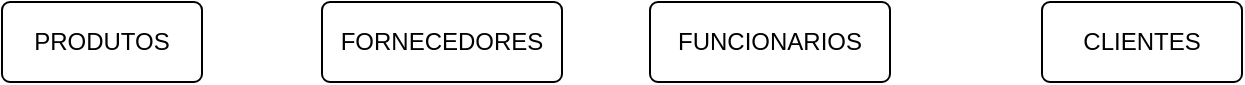 <mxfile version="14.4.3" type="github">
  <diagram id="dIDMiA5STwJxZv0E2CK2" name="Page-1">
    <mxGraphModel dx="732" dy="777" grid="1" gridSize="10" guides="1" tooltips="1" connect="1" arrows="1" fold="1" page="1" pageScale="1" pageWidth="827" pageHeight="1169" math="0" shadow="0">
      <root>
        <mxCell id="0" />
        <mxCell id="1" parent="0" />
        <mxCell id="U2HF0-nIiZB2bGeoBCWu-1" value="PRODUTOS" style="rounded=1;arcSize=10;whiteSpace=wrap;html=1;align=center;" vertex="1" parent="1">
          <mxGeometry x="90" y="90" width="100" height="40" as="geometry" />
        </mxCell>
        <mxCell id="U2HF0-nIiZB2bGeoBCWu-2" value="FORNECEDORES" style="rounded=1;arcSize=10;whiteSpace=wrap;html=1;align=center;" vertex="1" parent="1">
          <mxGeometry x="250" y="90" width="120" height="40" as="geometry" />
        </mxCell>
        <mxCell id="U2HF0-nIiZB2bGeoBCWu-3" value="FUNCIONARIOS" style="rounded=1;arcSize=10;whiteSpace=wrap;html=1;align=center;" vertex="1" parent="1">
          <mxGeometry x="414" y="90" width="120" height="40" as="geometry" />
        </mxCell>
        <mxCell id="U2HF0-nIiZB2bGeoBCWu-4" value="CLIENTES" style="rounded=1;arcSize=10;whiteSpace=wrap;html=1;align=center;" vertex="1" parent="1">
          <mxGeometry x="610" y="90" width="100" height="40" as="geometry" />
        </mxCell>
      </root>
    </mxGraphModel>
  </diagram>
</mxfile>
